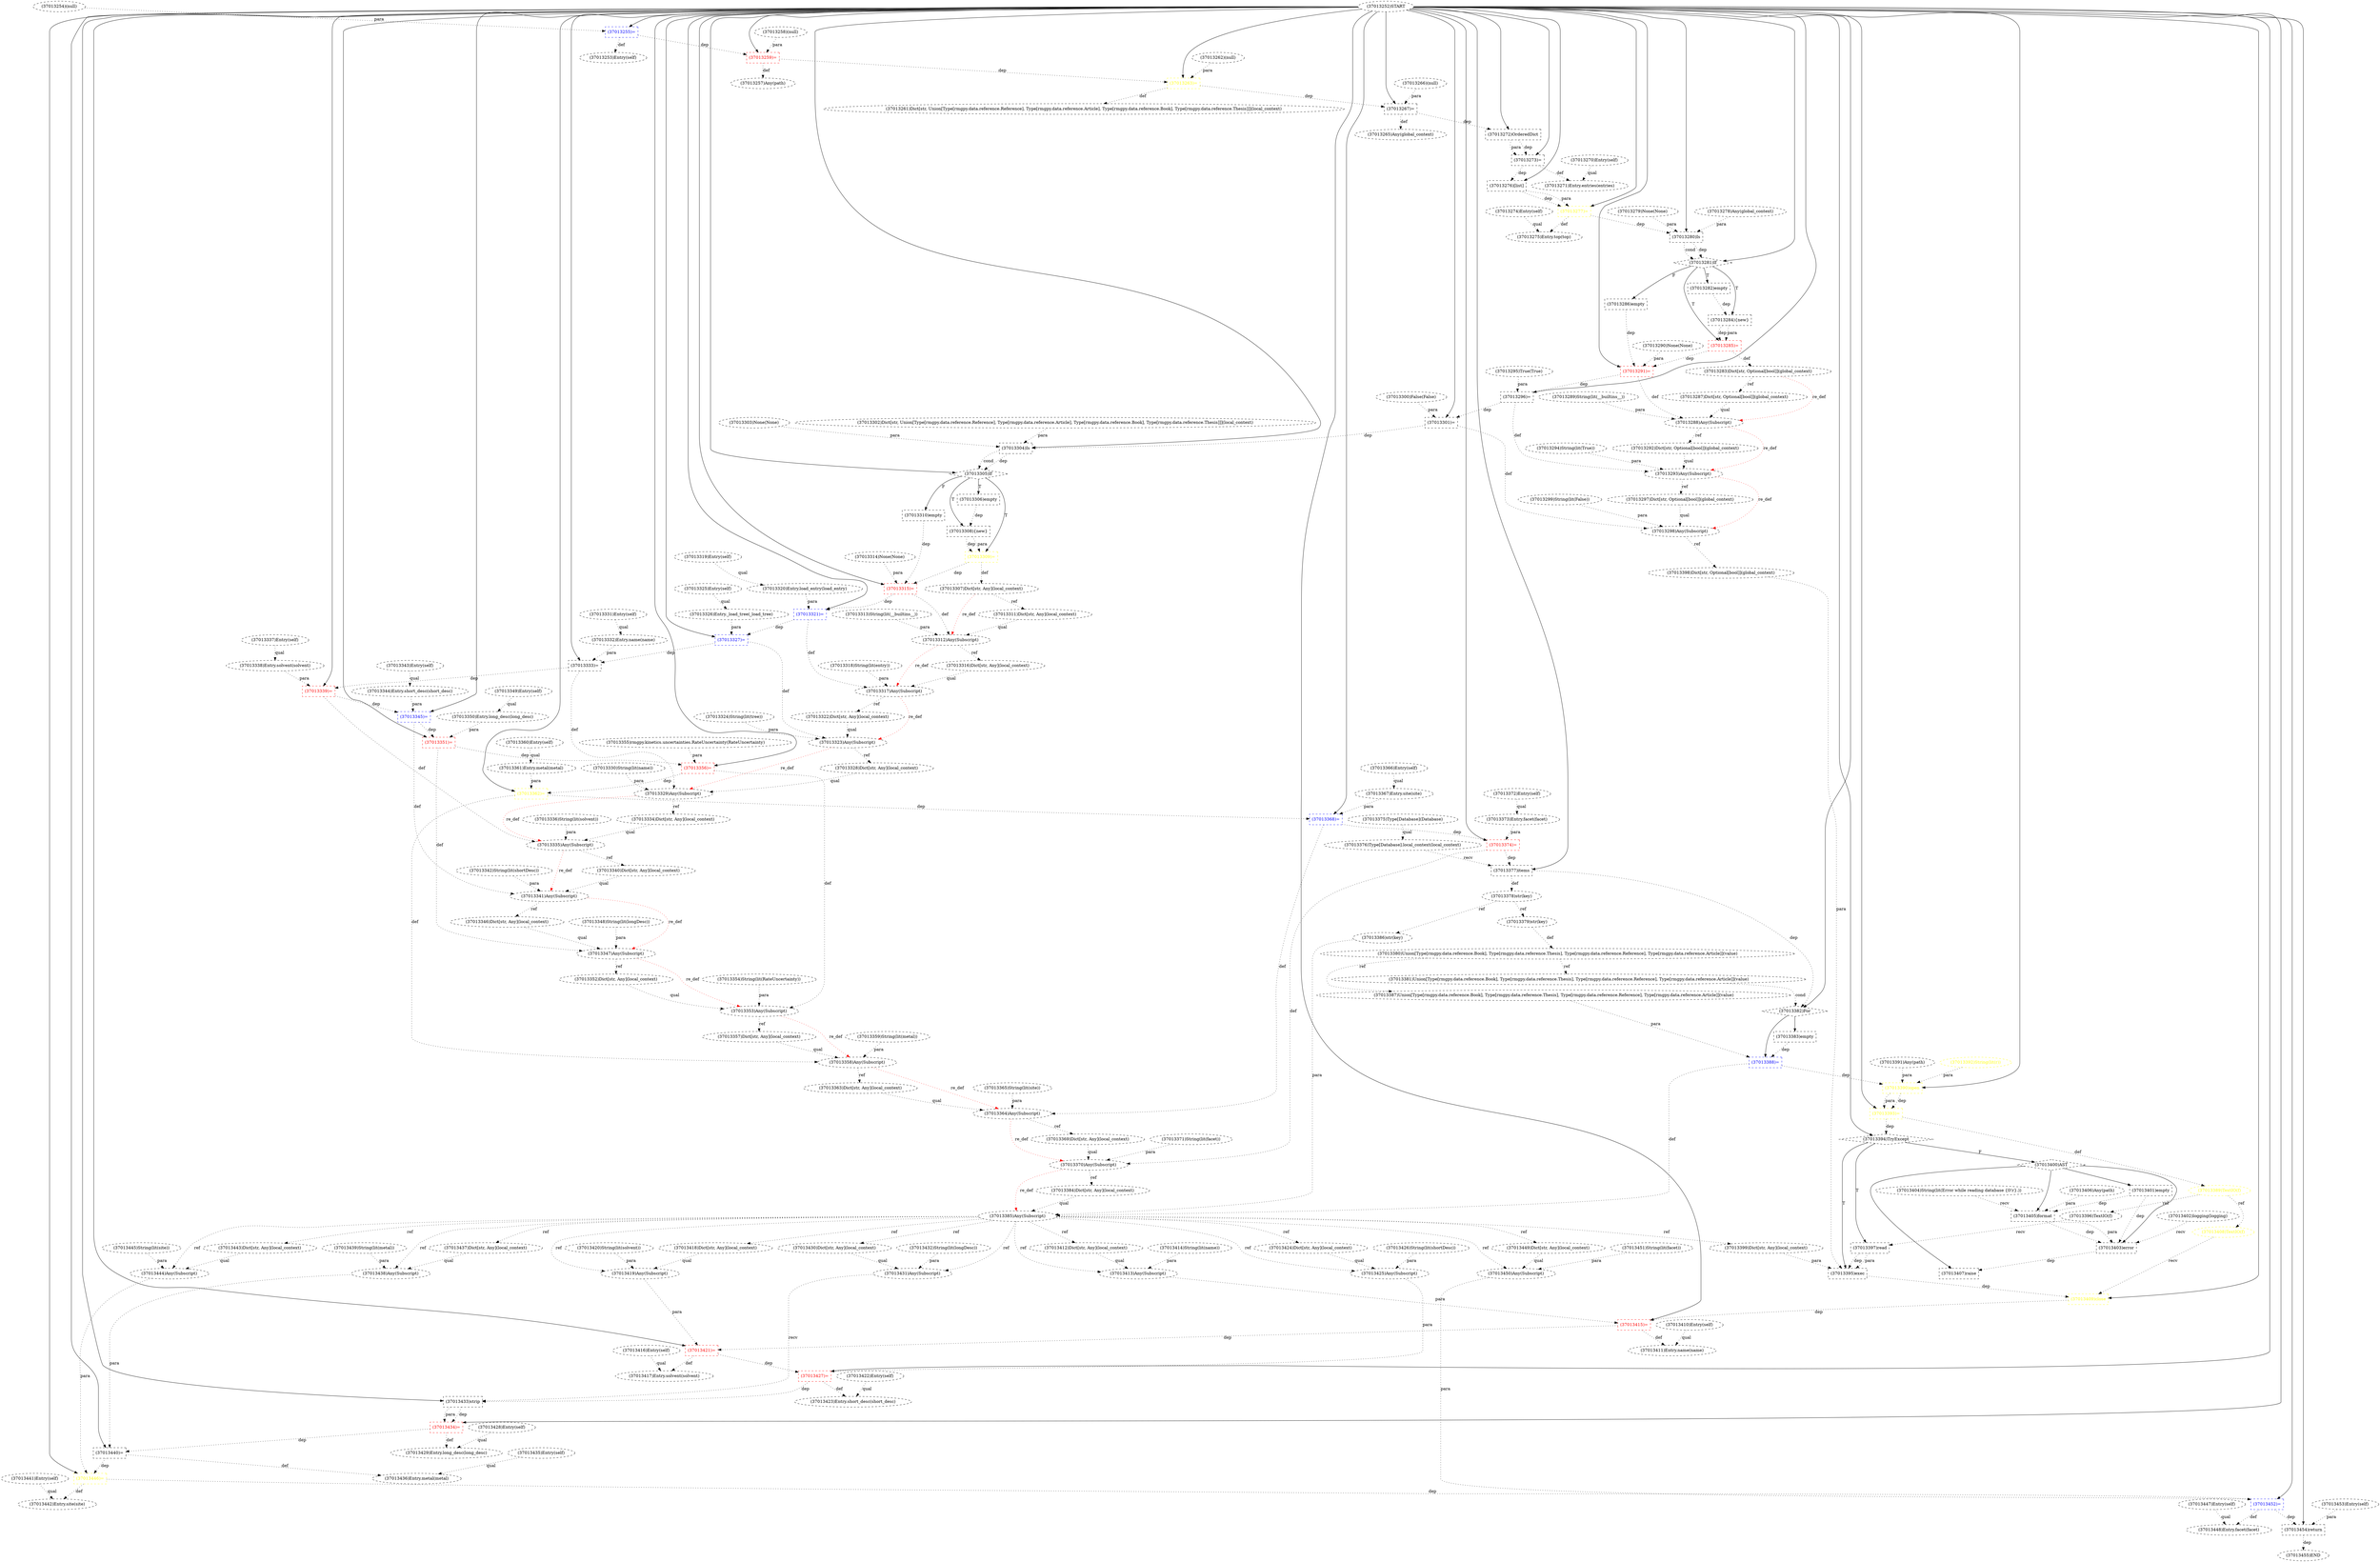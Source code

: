 digraph G {
1 [label="(37013327)=" shape=box style=dashed color=blue fontcolor=blue]
2 [label="(37013356)=" shape=box style=dashed color=red fontcolor=red]
3 [label="(37013276)[list]" shape=box style=dashed]
4 [label="(37013272)OrderedDict" shape=box style=dashed]
5 [label="(37013337)Entry(self)" shape=ellipse style=dashed]
6 [label="(37013300)False(False)" shape=ellipse style=dashed]
7 [label="(37013375)Type[Database](Database)" shape=ellipse style=dashed]
8 [label="(37013279)None(None)" shape=ellipse style=dashed]
9 [label="(37013385)Any(Subscript)" shape=ellipse style=dashed]
10 [label="(37013332)Entry.name(name)" shape=ellipse style=dashed]
11 [label="(37013369)Dict[str, Any](local_context)" shape=ellipse style=dashed]
12 [label="(37013413)Any(Subscript)" shape=ellipse style=dashed]
13 [label="(37013420)String(lit(solvent))" shape=ellipse style=dashed]
14 [label="(37013444)Any(Subscript)" shape=ellipse style=dashed]
15 [label="(37013254)(null)" shape=ellipse style=dashed]
16 [label="(37013438)Any(Subscript)" shape=ellipse style=dashed]
17 [label="(37013297)Dict[str, Optional[bool]](global_context)" shape=ellipse style=dashed]
18 [label="(37013417)Entry.solvent(solvent)" shape=ellipse style=dashed]
19 [label="(37013358)Any(Subscript)" shape=ellipse style=dashed]
20 [label="(37013291)=" shape=box style=dashed color=red fontcolor=red]
21 [label="(37013376)Type[Database].local_context(local_context)" shape=ellipse style=dashed]
22 [label="(37013370)Any(Subscript)" shape=ellipse style=dashed]
23 [label="(37013267)=" shape=box style=dashed color=black fontcolor=black]
24 [label="(37013433)strip" shape=box style=dashed]
25 [label="(37013394)TryExcept" shape=diamond style=dashed]
26 [label="(37013309)=" shape=box style=dashed color=yellow fontcolor=yellow]
27 [label="(37013305)If" shape=diamond style=dashed]
28 [label="(37013431)Any(Subscript)" shape=ellipse style=dashed]
29 [label="(37013274)Entry(self)" shape=ellipse style=dashed]
30 [label="(37013406)Any(path)" shape=ellipse style=dashed]
31 [label="(37013435)Entry(self)" shape=ellipse style=dashed]
32 [label="(37013360)Entry(self)" shape=ellipse style=dashed]
33 [label="(37013321)=" shape=box style=dashed color=blue fontcolor=blue]
34 [label="(37013443)Dict[str, Any](local_context)" shape=ellipse style=dashed]
35 [label="(37013326)Entry._load_tree(_load_tree)" shape=ellipse style=dashed]
36 [label="(37013310)empty" shape=box style=dashed]
37 [label="(37013432)String(lit(longDesc))" shape=ellipse style=dashed]
38 [label="(37013453)Entry(self)" shape=ellipse style=dashed]
39 [label="(37013351)=" shape=box style=dashed color=red fontcolor=red]
40 [label="(37013289)String(lit(__builtins__))" shape=ellipse style=dashed]
41 [label="(37013426)String(lit(shortDesc))" shape=ellipse style=dashed]
42 [label="(37013427)=" shape=box style=dashed color=red fontcolor=red]
43 [label="(37013440)=" shape=box style=dashed color=black fontcolor=black]
44 [label="(37013258)(null)" shape=ellipse style=dashed]
45 [label="(37013252)START" style=dashed]
46 [label="(37013352)Dict[str, Any](local_context)" shape=ellipse style=dashed]
47 [label="(37013391)Any(path)" shape=ellipse style=dashed]
48 [label="(37013384)Dict[str, Any](local_context)" shape=ellipse style=dashed]
49 [label="(37013299)String(lit(False))" shape=ellipse style=dashed]
50 [label="(37013410)Entry(self)" shape=ellipse style=dashed]
51 [label="(37013330)String(lit(name))" shape=ellipse style=dashed]
52 [label="(37013287)Dict[str, Optional[bool]](global_context)" shape=ellipse style=dashed]
53 [label="(37013353)Any(Subscript)" shape=ellipse style=dashed]
54 [label="(37013450)Any(Subscript)" shape=ellipse style=dashed]
55 [label="(37013328)Dict[str, Any](local_context)" shape=ellipse style=dashed]
56 [label="(37013344)Entry.short_desc(short_desc)" shape=ellipse style=dashed]
57 [label="(37013419)Any(Subscript)" shape=ellipse style=dashed]
58 [label="(37013311)Dict[str, Any](local_context)" shape=ellipse style=dashed]
59 [label="(37013442)Entry.site(site)" shape=ellipse style=dashed]
60 [label="(37013325)Entry(self)" shape=ellipse style=dashed]
61 [label="(37013340)Dict[str, Any](local_context)" shape=ellipse style=dashed]
62 [label="(37013398)Dict[str, Optional[bool]](global_context)" shape=ellipse style=dashed]
63 [label="(37013293)Any(Subscript)" shape=ellipse style=dashed]
64 [label="(37013362)=" shape=box style=dashed color=yellow fontcolor=yellow]
65 [label="(37013303)None(None)" shape=ellipse style=dashed]
66 [label="(37013348)String(lit(longDesc))" shape=ellipse style=dashed]
67 [label="(37013387)Union[Type[rmgpy.data.reference.Book], Type[rmgpy.data.reference.Thesis], Type[rmgpy.data.reference.Reference], Type[rmgpy.data.reference.Article]](value)" shape=ellipse style=dashed]
68 [label="(37013307)Dict[str, Any](local_context)" shape=ellipse style=dashed]
69 [label="(37013400)AST" shape=diamond style=dashed]
70 [label="(37013280)Is" shape=box style=dashed]
71 [label="(37013308){new}" shape=box style=dashed]
72 [label="(37013255)=" shape=box style=dashed color=blue fontcolor=blue]
73 [label="(37013421)=" shape=box style=dashed color=red fontcolor=red]
74 [label="(37013361)Entry.metal(metal)" shape=ellipse style=dashed]
75 [label="(37013425)Any(Subscript)" shape=ellipse style=dashed]
76 [label="(37013261)Dict[str, Union[Type[rmgpy.data.reference.Reference], Type[rmgpy.data.reference.Article], Type[rmgpy.data.reference.Book], Type[rmgpy.data.reference.Thesis]]](local_context)" shape=ellipse style=dashed]
77 [label="(37013312)Any(Subscript)" shape=ellipse style=dashed]
78 [label="(37013339)=" shape=box style=dashed color=red fontcolor=red]
79 [label="(37013371)String(lit(facet))" shape=ellipse style=dashed]
80 [label="(37013386)str(key)" shape=ellipse style=dashed]
81 [label="(37013313)String(lit(__builtins__))" shape=ellipse style=dashed]
82 [label="(37013333)=" shape=box style=dashed color=black fontcolor=black]
83 [label="(37013277)=" shape=box style=dashed color=yellow fontcolor=yellow]
84 [label="(37013388)=" shape=box style=dashed color=blue fontcolor=blue]
85 [label="(37013343)Entry(self)" shape=ellipse style=dashed]
86 [label="(37013298)Any(Subscript)" shape=ellipse style=dashed]
87 [label="(37013282)empty" shape=box style=dashed]
88 [label="(37013271)Entry.entries(entries)" shape=ellipse style=dashed]
89 [label="(37013306)empty" shape=box style=dashed]
90 [label="(37013439)String(lit(metal))" shape=ellipse style=dashed]
91 [label="(37013424)Dict[str, Any](local_context)" shape=ellipse style=dashed]
92 [label="(37013455)END" style=dashed]
93 [label="(37013314)None(None)" shape=ellipse style=dashed]
94 [label="(37013346)Dict[str, Any](local_context)" shape=ellipse style=dashed]
95 [label="(37013319)Entry(self)" shape=ellipse style=dashed]
96 [label="(37013379)str(key)" shape=ellipse style=dashed]
97 [label="(37013407)raise" shape=box style=dashed]
98 [label="(37013266)(null)" shape=ellipse style=dashed]
99 [label="(37013288)Any(Subscript)" shape=ellipse style=dashed]
100 [label="(37013349)Entry(self)" shape=ellipse style=dashed]
101 [label="(37013397)read" shape=box style=dashed]
102 [label="(37013304)Is" shape=box style=dashed]
103 [label="(37013382)For" shape=diamond style=dashed]
104 [label="(37013355)rmgpy.kinetics.uncertainties.RateUncertainty(RateUncertainty)" shape=ellipse style=dashed]
105 [label="(37013363)Dict[str, Any](local_context)" shape=ellipse style=dashed]
106 [label="(37013259)=" shape=box style=dashed color=red fontcolor=red]
107 [label="(37013286)empty" shape=box style=dashed]
108 [label="(37013359)String(lit(metal))" shape=ellipse style=dashed]
109 [label="(37013374)=" shape=box style=dashed color=red fontcolor=red]
110 [label="(37013284){new}" shape=box style=dashed]
111 [label="(37013364)Any(Subscript)" shape=ellipse style=dashed]
112 [label="(37013257)Any(path)" shape=ellipse style=dashed]
113 [label="(37013262)(null)" shape=ellipse style=dashed]
114 [label="(37013366)Entry(self)" shape=ellipse style=dashed]
115 [label="(37013441)Entry(self)" shape=ellipse style=dashed]
116 [label="(37013323)Any(Subscript)" shape=ellipse style=dashed]
117 [label="(37013278)Any(global_context)" shape=ellipse style=dashed]
118 [label="(37013302)Dict[str, Union[Type[rmgpy.data.reference.Reference], Type[rmgpy.data.reference.Article], Type[rmgpy.data.reference.Book], Type[rmgpy.data.reference.Thesis]]](local_context)" shape=ellipse style=dashed]
119 [label="(37013296)=" shape=box style=dashed color=black fontcolor=black]
120 [label="(37013446)=" shape=box style=dashed color=yellow fontcolor=yellow]
121 [label="(37013436)Entry.metal(metal)" shape=ellipse style=dashed]
122 [label="(37013381)Union[Type[rmgpy.data.reference.Book], Type[rmgpy.data.reference.Thesis], Type[rmgpy.data.reference.Reference], Type[rmgpy.data.reference.Article]](value)" shape=ellipse style=dashed]
123 [label="(37013404)String(lit(Error while reading database {0!r}.))" shape=ellipse style=dashed]
124 [label="(37013377)items" shape=box style=dashed]
125 [label="(37013324)String(lit(tree))" shape=ellipse style=dashed]
126 [label="(37013448)Entry.facet(facet)" shape=ellipse style=dashed]
127 [label="(37013454)return" shape=box style=dashed]
128 [label="(37013405)format" shape=box style=dashed]
129 [label="(37013399)Dict[str, Any](local_context)" shape=ellipse style=dashed]
130 [label="(37013320)Entry.load_entry(load_entry)" shape=ellipse style=dashed]
131 [label="(37013392)String(lit(r))" shape=ellipse style=dashed color=yellow fontcolor=yellow]
132 [label="(37013414)String(lit(name))" shape=ellipse style=dashed]
133 [label="(37013295)True(True)" shape=ellipse style=dashed]
134 [label="(37013294)String(lit(True))" shape=ellipse style=dashed]
135 [label="(37013329)Any(Subscript)" shape=ellipse style=dashed]
136 [label="(37013451)String(lit(facet))" shape=ellipse style=dashed]
137 [label="(37013265)Any(global_context)" shape=ellipse style=dashed]
138 [label="(37013368)=" shape=box style=dashed color=blue fontcolor=blue]
139 [label="(37013253)Entry(self)" shape=ellipse style=dashed]
140 [label="(37013357)Dict[str, Any](local_context)" shape=ellipse style=dashed]
141 [label="(37013428)Entry(self)" shape=ellipse style=dashed]
142 [label="(37013281)If" shape=diamond style=dashed]
143 [label="(37013449)Dict[str, Any](local_context)" shape=ellipse style=dashed]
144 [label="(37013285)=" shape=box style=dashed color=red fontcolor=red]
145 [label="(37013429)Entry.long_desc(long_desc)" shape=ellipse style=dashed]
146 [label="(37013423)Entry.short_desc(short_desc)" shape=ellipse style=dashed]
147 [label="(37013412)Dict[str, Any](local_context)" shape=ellipse style=dashed]
148 [label="(37013447)Entry(self)" shape=ellipse style=dashed]
149 [label="(37013409)close" shape=box style=dashed color=yellow fontcolor=yellow]
150 [label="(37013354)String(lit(RateUncertainty))" shape=ellipse style=dashed]
151 [label="(37013317)Any(Subscript)" shape=ellipse style=dashed]
152 [label="(37013430)Dict[str, Any](local_context)" shape=ellipse style=dashed]
153 [label="(37013283)Dict[str, Optional[bool]](global_context)" shape=ellipse style=dashed]
154 [label="(37013270)Entry(self)" shape=ellipse style=dashed]
155 [label="(37013365)String(lit(site))" shape=ellipse style=dashed]
156 [label="(37013380)Union[Type[rmgpy.data.reference.Book], Type[rmgpy.data.reference.Thesis], Type[rmgpy.data.reference.Reference], Type[rmgpy.data.reference.Article]](value)" shape=ellipse style=dashed]
157 [label="(37013341)Any(Subscript)" shape=ellipse style=dashed]
158 [label="(37013322)Dict[str, Any](local_context)" shape=ellipse style=dashed]
159 [label="(37013342)String(lit(shortDesc))" shape=ellipse style=dashed]
160 [label="(37013401)empty" shape=box style=dashed]
161 [label="(37013408)TextIO(f)" shape=ellipse style=dashed color=yellow fontcolor=yellow]
162 [label="(37013415)=" shape=box style=dashed color=red fontcolor=red]
163 [label="(37013275)Entry.top(top)" shape=ellipse style=dashed]
164 [label="(37013367)Entry.site(site)" shape=ellipse style=dashed]
165 [label="(37013273)=" shape=box style=dashed color=black fontcolor=black]
166 [label="(37013396)TextIO(f)" shape=ellipse style=dashed]
167 [label="(37013331)Entry(self)" shape=ellipse style=dashed]
168 [label="(37013338)Entry.solvent(solvent)" shape=ellipse style=dashed]
169 [label="(37013418)Dict[str, Any](local_context)" shape=ellipse style=dashed]
170 [label="(37013402)logging(logging)" shape=ellipse style=dashed]
171 [label="(37013416)Entry(self)" shape=ellipse style=dashed]
172 [label="(37013393)=" shape=box style=dashed color=yellow fontcolor=yellow]
173 [label="(37013316)Dict[str, Any](local_context)" shape=ellipse style=dashed]
174 [label="(37013452)=" shape=box style=dashed color=blue fontcolor=blue]
175 [label="(37013335)Any(Subscript)" shape=ellipse style=dashed]
176 [label="(37013318)String(lit(entry))" shape=ellipse style=dashed]
177 [label="(37013383)empty" shape=box style=dashed]
178 [label="(37013422)Entry(self)" shape=ellipse style=dashed]
179 [label="(37013445)String(lit(site))" shape=ellipse style=dashed]
180 [label="(37013437)Dict[str, Any](local_context)" shape=ellipse style=dashed]
181 [label="(37013390)open" shape=box style=dashed color=yellow fontcolor=yellow]
182 [label="(37013411)Entry.name(name)" shape=ellipse style=dashed]
183 [label="(37013403)error" shape=box style=dashed]
184 [label="(37013373)Entry.facet(facet)" shape=ellipse style=dashed]
185 [label="(37013350)Entry.long_desc(long_desc)" shape=ellipse style=dashed]
186 [label="(37013372)Entry(self)" shape=ellipse style=dashed]
187 [label="(37013292)Dict[str, Optional[bool]](global_context)" shape=ellipse style=dashed]
188 [label="(37013315)=" shape=box style=dashed color=red fontcolor=red]
189 [label="(37013434)=" shape=box style=dashed color=red fontcolor=red]
190 [label="(37013336)String(lit(solvent))" shape=ellipse style=dashed]
191 [label="(37013301)=" shape=box style=dashed color=black fontcolor=black]
192 [label="(37013290)None(None)" shape=ellipse style=dashed]
193 [label="(37013378)str(key)" shape=ellipse style=dashed]
194 [label="(37013395)exec" shape=box style=dashed]
195 [label="(37013389)TextIO(f)" shape=ellipse style=dashed color=yellow fontcolor=yellow]
196 [label="(37013334)Dict[str, Any](local_context)" shape=ellipse style=dashed]
197 [label="(37013347)Any(Subscript)" shape=ellipse style=dashed]
198 [label="(37013263)=" shape=box style=dashed color=yellow fontcolor=yellow]
199 [label="(37013345)=" shape=box style=dashed color=blue fontcolor=blue]
45 -> 1 [label="" style=solid];
35 -> 1 [label="para" style=dotted];
33 -> 1 [label="dep" style=dotted];
45 -> 2 [label="" style=solid];
104 -> 2 [label="para" style=dotted];
39 -> 2 [label="dep" style=dotted];
45 -> 3 [label="" style=solid];
165 -> 3 [label="dep" style=dotted];
45 -> 4 [label="" style=solid];
23 -> 4 [label="dep" style=dotted];
48 -> 9 [label="qual" style=dotted];
80 -> 9 [label="para" style=dotted];
84 -> 9 [label="def" style=dotted];
22 -> 9 [label="re_def" style=dotted color=red];
167 -> 10 [label="qual" style=dotted];
111 -> 11 [label="ref" style=dotted];
147 -> 12 [label="qual" style=dotted];
132 -> 12 [label="para" style=dotted];
9 -> 12 [label="ref" style=dotted];
34 -> 14 [label="qual" style=dotted];
179 -> 14 [label="para" style=dotted];
9 -> 14 [label="ref" style=dotted];
180 -> 16 [label="qual" style=dotted];
90 -> 16 [label="para" style=dotted];
9 -> 16 [label="ref" style=dotted];
63 -> 17 [label="ref" style=dotted];
171 -> 18 [label="qual" style=dotted];
73 -> 18 [label="def" style=dotted];
140 -> 19 [label="qual" style=dotted];
108 -> 19 [label="para" style=dotted];
64 -> 19 [label="def" style=dotted];
53 -> 19 [label="re_def" style=dotted color=red];
45 -> 20 [label="" style=solid];
192 -> 20 [label="para" style=dotted];
144 -> 20 [label="dep" style=dotted];
107 -> 20 [label="dep" style=dotted];
7 -> 21 [label="qual" style=dotted];
11 -> 22 [label="qual" style=dotted];
79 -> 22 [label="para" style=dotted];
109 -> 22 [label="def" style=dotted];
111 -> 22 [label="re_def" style=dotted color=red];
45 -> 23 [label="" style=solid];
98 -> 23 [label="para" style=dotted];
198 -> 23 [label="dep" style=dotted];
45 -> 24 [label="" style=solid];
28 -> 24 [label="recv" style=dotted];
42 -> 24 [label="dep" style=dotted];
45 -> 25 [label="" style=solid];
172 -> 25 [label="dep" style=dotted];
27 -> 26 [label="T"];
71 -> 26 [label="dep" style=dotted];
71 -> 26 [label="para" style=dotted];
45 -> 27 [label="" style=solid];
102 -> 27 [label="dep" style=dotted];
102 -> 27 [label="cond" style=dotted];
152 -> 28 [label="qual" style=dotted];
37 -> 28 [label="para" style=dotted];
9 -> 28 [label="ref" style=dotted];
45 -> 33 [label="" style=solid];
130 -> 33 [label="para" style=dotted];
188 -> 33 [label="dep" style=dotted];
9 -> 34 [label="ref" style=dotted];
60 -> 35 [label="qual" style=dotted];
27 -> 36 [label="F"];
45 -> 39 [label="" style=solid];
185 -> 39 [label="para" style=dotted];
199 -> 39 [label="dep" style=dotted];
45 -> 42 [label="" style=solid];
75 -> 42 [label="para" style=dotted];
73 -> 42 [label="dep" style=dotted];
45 -> 43 [label="" style=solid];
16 -> 43 [label="para" style=dotted];
189 -> 43 [label="dep" style=dotted];
197 -> 46 [label="ref" style=dotted];
22 -> 48 [label="ref" style=dotted];
153 -> 52 [label="ref" style=dotted];
46 -> 53 [label="qual" style=dotted];
150 -> 53 [label="para" style=dotted];
2 -> 53 [label="def" style=dotted];
197 -> 53 [label="re_def" style=dotted color=red];
143 -> 54 [label="qual" style=dotted];
136 -> 54 [label="para" style=dotted];
9 -> 54 [label="ref" style=dotted];
116 -> 55 [label="ref" style=dotted];
85 -> 56 [label="qual" style=dotted];
169 -> 57 [label="qual" style=dotted];
13 -> 57 [label="para" style=dotted];
9 -> 57 [label="ref" style=dotted];
68 -> 58 [label="ref" style=dotted];
115 -> 59 [label="qual" style=dotted];
120 -> 59 [label="def" style=dotted];
175 -> 61 [label="ref" style=dotted];
86 -> 62 [label="ref" style=dotted];
187 -> 63 [label="qual" style=dotted];
134 -> 63 [label="para" style=dotted];
119 -> 63 [label="def" style=dotted];
99 -> 63 [label="re_def" style=dotted color=red];
45 -> 64 [label="" style=solid];
74 -> 64 [label="para" style=dotted];
2 -> 64 [label="dep" style=dotted];
156 -> 67 [label="ref" style=dotted];
26 -> 68 [label="def" style=dotted];
25 -> 69 [label="F"];
45 -> 70 [label="" style=solid];
117 -> 70 [label="para" style=dotted];
8 -> 70 [label="para" style=dotted];
83 -> 70 [label="dep" style=dotted];
27 -> 71 [label="T"];
89 -> 71 [label="dep" style=dotted];
45 -> 72 [label="" style=solid];
15 -> 72 [label="para" style=dotted];
45 -> 73 [label="" style=solid];
57 -> 73 [label="para" style=dotted];
162 -> 73 [label="dep" style=dotted];
32 -> 74 [label="qual" style=dotted];
91 -> 75 [label="qual" style=dotted];
41 -> 75 [label="para" style=dotted];
9 -> 75 [label="ref" style=dotted];
198 -> 76 [label="def" style=dotted];
58 -> 77 [label="qual" style=dotted];
81 -> 77 [label="para" style=dotted];
188 -> 77 [label="def" style=dotted];
68 -> 77 [label="re_def" style=dotted color=red];
45 -> 78 [label="" style=solid];
168 -> 78 [label="para" style=dotted];
82 -> 78 [label="dep" style=dotted];
193 -> 80 [label="ref" style=dotted];
45 -> 82 [label="" style=solid];
10 -> 82 [label="para" style=dotted];
1 -> 82 [label="dep" style=dotted];
45 -> 83 [label="" style=solid];
3 -> 83 [label="dep" style=dotted];
3 -> 83 [label="para" style=dotted];
103 -> 84 [label="" style=solid];
67 -> 84 [label="para" style=dotted];
177 -> 84 [label="dep" style=dotted];
17 -> 86 [label="qual" style=dotted];
49 -> 86 [label="para" style=dotted];
191 -> 86 [label="def" style=dotted];
63 -> 86 [label="re_def" style=dotted color=red];
142 -> 87 [label="T"];
154 -> 88 [label="qual" style=dotted];
165 -> 88 [label="def" style=dotted];
27 -> 89 [label="T"];
9 -> 91 [label="ref" style=dotted];
127 -> 92 [label="dep" style=dotted];
157 -> 94 [label="ref" style=dotted];
193 -> 96 [label="ref" style=dotted];
69 -> 97 [label="" style=solid];
183 -> 97 [label="dep" style=dotted];
52 -> 99 [label="qual" style=dotted];
40 -> 99 [label="para" style=dotted];
20 -> 99 [label="def" style=dotted];
153 -> 99 [label="re_def" style=dotted color=red];
25 -> 101 [label="T"];
166 -> 101 [label="recv" style=dotted];
45 -> 102 [label="" style=solid];
118 -> 102 [label="para" style=dotted];
65 -> 102 [label="para" style=dotted];
191 -> 102 [label="dep" style=dotted];
45 -> 103 [label="" style=solid];
124 -> 103 [label="dep" style=dotted];
122 -> 103 [label="cond" style=dotted];
19 -> 105 [label="ref" style=dotted];
45 -> 106 [label="" style=solid];
44 -> 106 [label="para" style=dotted];
72 -> 106 [label="dep" style=dotted];
142 -> 107 [label="F"];
45 -> 109 [label="" style=solid];
184 -> 109 [label="para" style=dotted];
138 -> 109 [label="dep" style=dotted];
142 -> 110 [label="T"];
87 -> 110 [label="dep" style=dotted];
105 -> 111 [label="qual" style=dotted];
155 -> 111 [label="para" style=dotted];
138 -> 111 [label="def" style=dotted];
19 -> 111 [label="re_def" style=dotted color=red];
106 -> 112 [label="def" style=dotted];
158 -> 116 [label="qual" style=dotted];
125 -> 116 [label="para" style=dotted];
1 -> 116 [label="def" style=dotted];
151 -> 116 [label="re_def" style=dotted color=red];
45 -> 119 [label="" style=solid];
133 -> 119 [label="para" style=dotted];
20 -> 119 [label="dep" style=dotted];
45 -> 120 [label="" style=solid];
14 -> 120 [label="para" style=dotted];
43 -> 120 [label="dep" style=dotted];
31 -> 121 [label="qual" style=dotted];
43 -> 121 [label="def" style=dotted];
156 -> 122 [label="ref" style=dotted];
45 -> 124 [label="" style=solid];
21 -> 124 [label="recv" style=dotted];
109 -> 124 [label="dep" style=dotted];
148 -> 126 [label="qual" style=dotted];
174 -> 126 [label="def" style=dotted];
45 -> 127 [label="" style=solid];
38 -> 127 [label="para" style=dotted];
174 -> 127 [label="dep" style=dotted];
69 -> 128 [label="" style=solid];
123 -> 128 [label="recv" style=dotted];
30 -> 128 [label="para" style=dotted];
160 -> 128 [label="dep" style=dotted];
9 -> 129 [label="ref" style=dotted];
95 -> 130 [label="qual" style=dotted];
55 -> 135 [label="qual" style=dotted];
51 -> 135 [label="para" style=dotted];
82 -> 135 [label="def" style=dotted];
116 -> 135 [label="re_def" style=dotted color=red];
23 -> 137 [label="def" style=dotted];
45 -> 138 [label="" style=solid];
164 -> 138 [label="para" style=dotted];
64 -> 138 [label="dep" style=dotted];
72 -> 139 [label="def" style=dotted];
53 -> 140 [label="ref" style=dotted];
45 -> 142 [label="" style=solid];
70 -> 142 [label="dep" style=dotted];
70 -> 142 [label="cond" style=dotted];
9 -> 143 [label="ref" style=dotted];
142 -> 144 [label="T"];
110 -> 144 [label="dep" style=dotted];
110 -> 144 [label="para" style=dotted];
141 -> 145 [label="qual" style=dotted];
189 -> 145 [label="def" style=dotted];
178 -> 146 [label="qual" style=dotted];
42 -> 146 [label="def" style=dotted];
9 -> 147 [label="ref" style=dotted];
45 -> 149 [label="" style=solid];
161 -> 149 [label="recv" style=dotted];
194 -> 149 [label="dep" style=dotted];
173 -> 151 [label="qual" style=dotted];
176 -> 151 [label="para" style=dotted];
33 -> 151 [label="def" style=dotted];
77 -> 151 [label="re_def" style=dotted color=red];
9 -> 152 [label="ref" style=dotted];
144 -> 153 [label="def" style=dotted];
96 -> 156 [label="def" style=dotted];
61 -> 157 [label="qual" style=dotted];
159 -> 157 [label="para" style=dotted];
199 -> 157 [label="def" style=dotted];
175 -> 157 [label="re_def" style=dotted color=red];
151 -> 158 [label="ref" style=dotted];
69 -> 160 [label="" style=solid];
195 -> 161 [label="ref" style=dotted];
45 -> 162 [label="" style=solid];
12 -> 162 [label="para" style=dotted];
149 -> 162 [label="dep" style=dotted];
29 -> 163 [label="qual" style=dotted];
83 -> 163 [label="def" style=dotted];
114 -> 164 [label="qual" style=dotted];
45 -> 165 [label="" style=solid];
4 -> 165 [label="dep" style=dotted];
4 -> 165 [label="para" style=dotted];
195 -> 166 [label="ref" style=dotted];
5 -> 168 [label="qual" style=dotted];
9 -> 169 [label="ref" style=dotted];
45 -> 172 [label="" style=solid];
181 -> 172 [label="dep" style=dotted];
181 -> 172 [label="para" style=dotted];
77 -> 173 [label="ref" style=dotted];
45 -> 174 [label="" style=solid];
54 -> 174 [label="para" style=dotted];
120 -> 174 [label="dep" style=dotted];
196 -> 175 [label="qual" style=dotted];
190 -> 175 [label="para" style=dotted];
78 -> 175 [label="def" style=dotted];
135 -> 175 [label="re_def" style=dotted color=red];
103 -> 177 [label="" style=solid];
9 -> 180 [label="ref" style=dotted];
45 -> 181 [label="" style=solid];
47 -> 181 [label="para" style=dotted];
131 -> 181 [label="para" style=dotted];
84 -> 181 [label="dep" style=dotted];
50 -> 182 [label="qual" style=dotted];
162 -> 182 [label="def" style=dotted];
69 -> 183 [label="" style=solid];
170 -> 183 [label="recv" style=dotted];
128 -> 183 [label="dep" style=dotted];
128 -> 183 [label="para" style=dotted];
160 -> 183 [label="dep" style=dotted];
186 -> 184 [label="qual" style=dotted];
100 -> 185 [label="qual" style=dotted];
99 -> 187 [label="ref" style=dotted];
45 -> 188 [label="" style=solid];
93 -> 188 [label="para" style=dotted];
26 -> 188 [label="dep" style=dotted];
36 -> 188 [label="dep" style=dotted];
45 -> 189 [label="" style=solid];
24 -> 189 [label="dep" style=dotted];
24 -> 189 [label="para" style=dotted];
45 -> 191 [label="" style=solid];
6 -> 191 [label="para" style=dotted];
119 -> 191 [label="dep" style=dotted];
124 -> 193 [label="def" style=dotted];
25 -> 194 [label="T"];
101 -> 194 [label="dep" style=dotted];
101 -> 194 [label="para" style=dotted];
62 -> 194 [label="para" style=dotted];
129 -> 194 [label="para" style=dotted];
172 -> 195 [label="def" style=dotted];
135 -> 196 [label="ref" style=dotted];
94 -> 197 [label="qual" style=dotted];
66 -> 197 [label="para" style=dotted];
39 -> 197 [label="def" style=dotted];
157 -> 197 [label="re_def" style=dotted color=red];
45 -> 198 [label="" style=solid];
113 -> 198 [label="para" style=dotted];
106 -> 198 [label="dep" style=dotted];
45 -> 199 [label="" style=solid];
56 -> 199 [label="para" style=dotted];
78 -> 199 [label="dep" style=dotted];
}